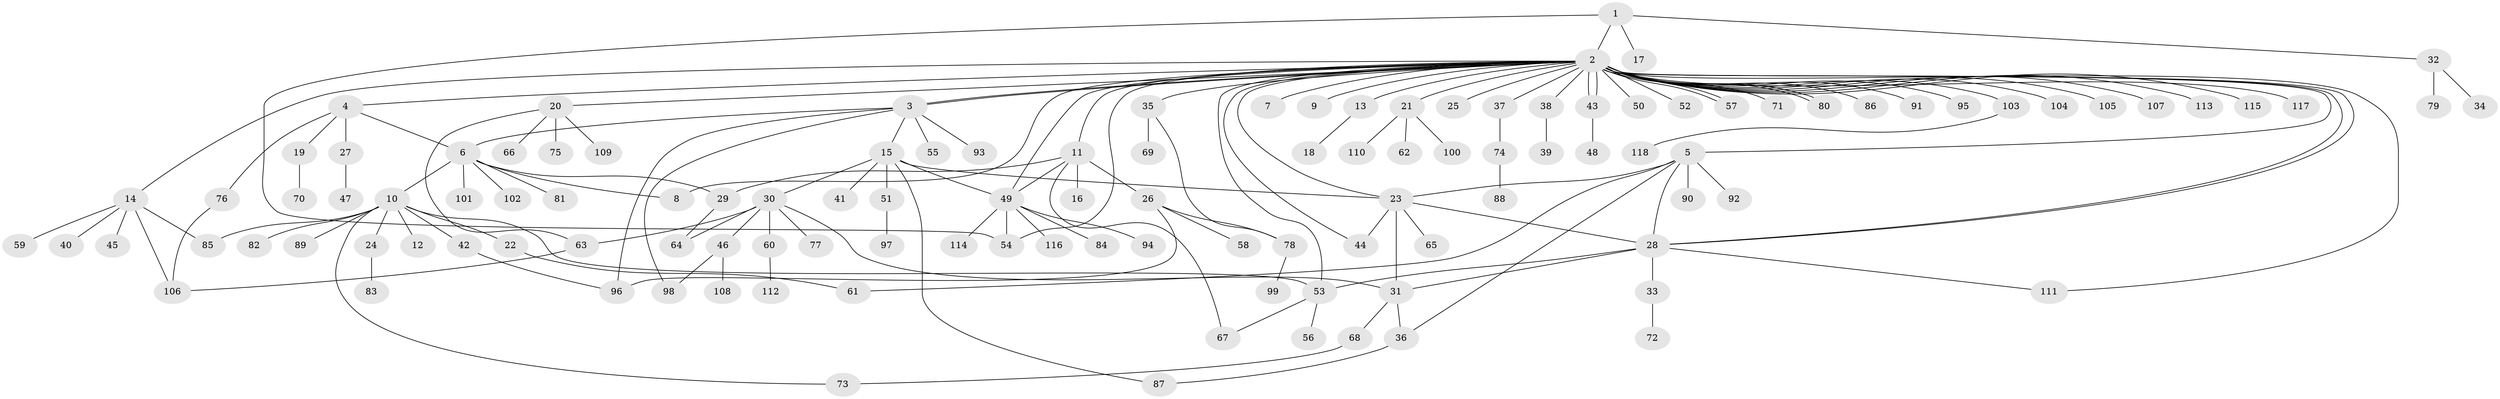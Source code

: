 // Generated by graph-tools (version 1.1) at 2025/01/03/09/25 03:01:39]
// undirected, 118 vertices, 153 edges
graph export_dot {
graph [start="1"]
  node [color=gray90,style=filled];
  1;
  2;
  3;
  4;
  5;
  6;
  7;
  8;
  9;
  10;
  11;
  12;
  13;
  14;
  15;
  16;
  17;
  18;
  19;
  20;
  21;
  22;
  23;
  24;
  25;
  26;
  27;
  28;
  29;
  30;
  31;
  32;
  33;
  34;
  35;
  36;
  37;
  38;
  39;
  40;
  41;
  42;
  43;
  44;
  45;
  46;
  47;
  48;
  49;
  50;
  51;
  52;
  53;
  54;
  55;
  56;
  57;
  58;
  59;
  60;
  61;
  62;
  63;
  64;
  65;
  66;
  67;
  68;
  69;
  70;
  71;
  72;
  73;
  74;
  75;
  76;
  77;
  78;
  79;
  80;
  81;
  82;
  83;
  84;
  85;
  86;
  87;
  88;
  89;
  90;
  91;
  92;
  93;
  94;
  95;
  96;
  97;
  98;
  99;
  100;
  101;
  102;
  103;
  104;
  105;
  106;
  107;
  108;
  109;
  110;
  111;
  112;
  113;
  114;
  115;
  116;
  117;
  118;
  1 -- 2;
  1 -- 17;
  1 -- 32;
  1 -- 54;
  2 -- 3;
  2 -- 3;
  2 -- 4;
  2 -- 5;
  2 -- 7;
  2 -- 8;
  2 -- 9;
  2 -- 11;
  2 -- 13;
  2 -- 14;
  2 -- 20;
  2 -- 21;
  2 -- 23;
  2 -- 25;
  2 -- 28;
  2 -- 28;
  2 -- 35;
  2 -- 37;
  2 -- 38;
  2 -- 43;
  2 -- 43;
  2 -- 44;
  2 -- 49;
  2 -- 50;
  2 -- 52;
  2 -- 53;
  2 -- 54;
  2 -- 57;
  2 -- 57;
  2 -- 71;
  2 -- 80;
  2 -- 80;
  2 -- 86;
  2 -- 91;
  2 -- 95;
  2 -- 103;
  2 -- 104;
  2 -- 105;
  2 -- 107;
  2 -- 111;
  2 -- 113;
  2 -- 115;
  2 -- 117;
  3 -- 6;
  3 -- 15;
  3 -- 55;
  3 -- 93;
  3 -- 96;
  3 -- 98;
  4 -- 6;
  4 -- 19;
  4 -- 27;
  4 -- 76;
  5 -- 23;
  5 -- 28;
  5 -- 36;
  5 -- 61;
  5 -- 90;
  5 -- 92;
  6 -- 8;
  6 -- 10;
  6 -- 29;
  6 -- 81;
  6 -- 101;
  6 -- 102;
  10 -- 12;
  10 -- 22;
  10 -- 24;
  10 -- 42;
  10 -- 53;
  10 -- 73;
  10 -- 82;
  10 -- 85;
  10 -- 89;
  11 -- 16;
  11 -- 26;
  11 -- 29;
  11 -- 49;
  11 -- 67;
  13 -- 18;
  14 -- 40;
  14 -- 45;
  14 -- 59;
  14 -- 85;
  14 -- 106;
  15 -- 23;
  15 -- 30;
  15 -- 41;
  15 -- 49;
  15 -- 51;
  15 -- 87;
  19 -- 70;
  20 -- 63;
  20 -- 66;
  20 -- 75;
  20 -- 109;
  21 -- 62;
  21 -- 100;
  21 -- 110;
  22 -- 61;
  23 -- 28;
  23 -- 31;
  23 -- 44;
  23 -- 65;
  24 -- 83;
  26 -- 58;
  26 -- 78;
  26 -- 96;
  27 -- 47;
  28 -- 31;
  28 -- 33;
  28 -- 53;
  28 -- 111;
  29 -- 64;
  30 -- 31;
  30 -- 46;
  30 -- 60;
  30 -- 63;
  30 -- 64;
  30 -- 77;
  31 -- 36;
  31 -- 68;
  32 -- 34;
  32 -- 79;
  33 -- 72;
  35 -- 69;
  35 -- 78;
  36 -- 87;
  37 -- 74;
  38 -- 39;
  42 -- 96;
  43 -- 48;
  46 -- 98;
  46 -- 108;
  49 -- 54;
  49 -- 84;
  49 -- 94;
  49 -- 114;
  49 -- 116;
  51 -- 97;
  53 -- 56;
  53 -- 67;
  60 -- 112;
  63 -- 106;
  68 -- 73;
  74 -- 88;
  76 -- 106;
  78 -- 99;
  103 -- 118;
}
